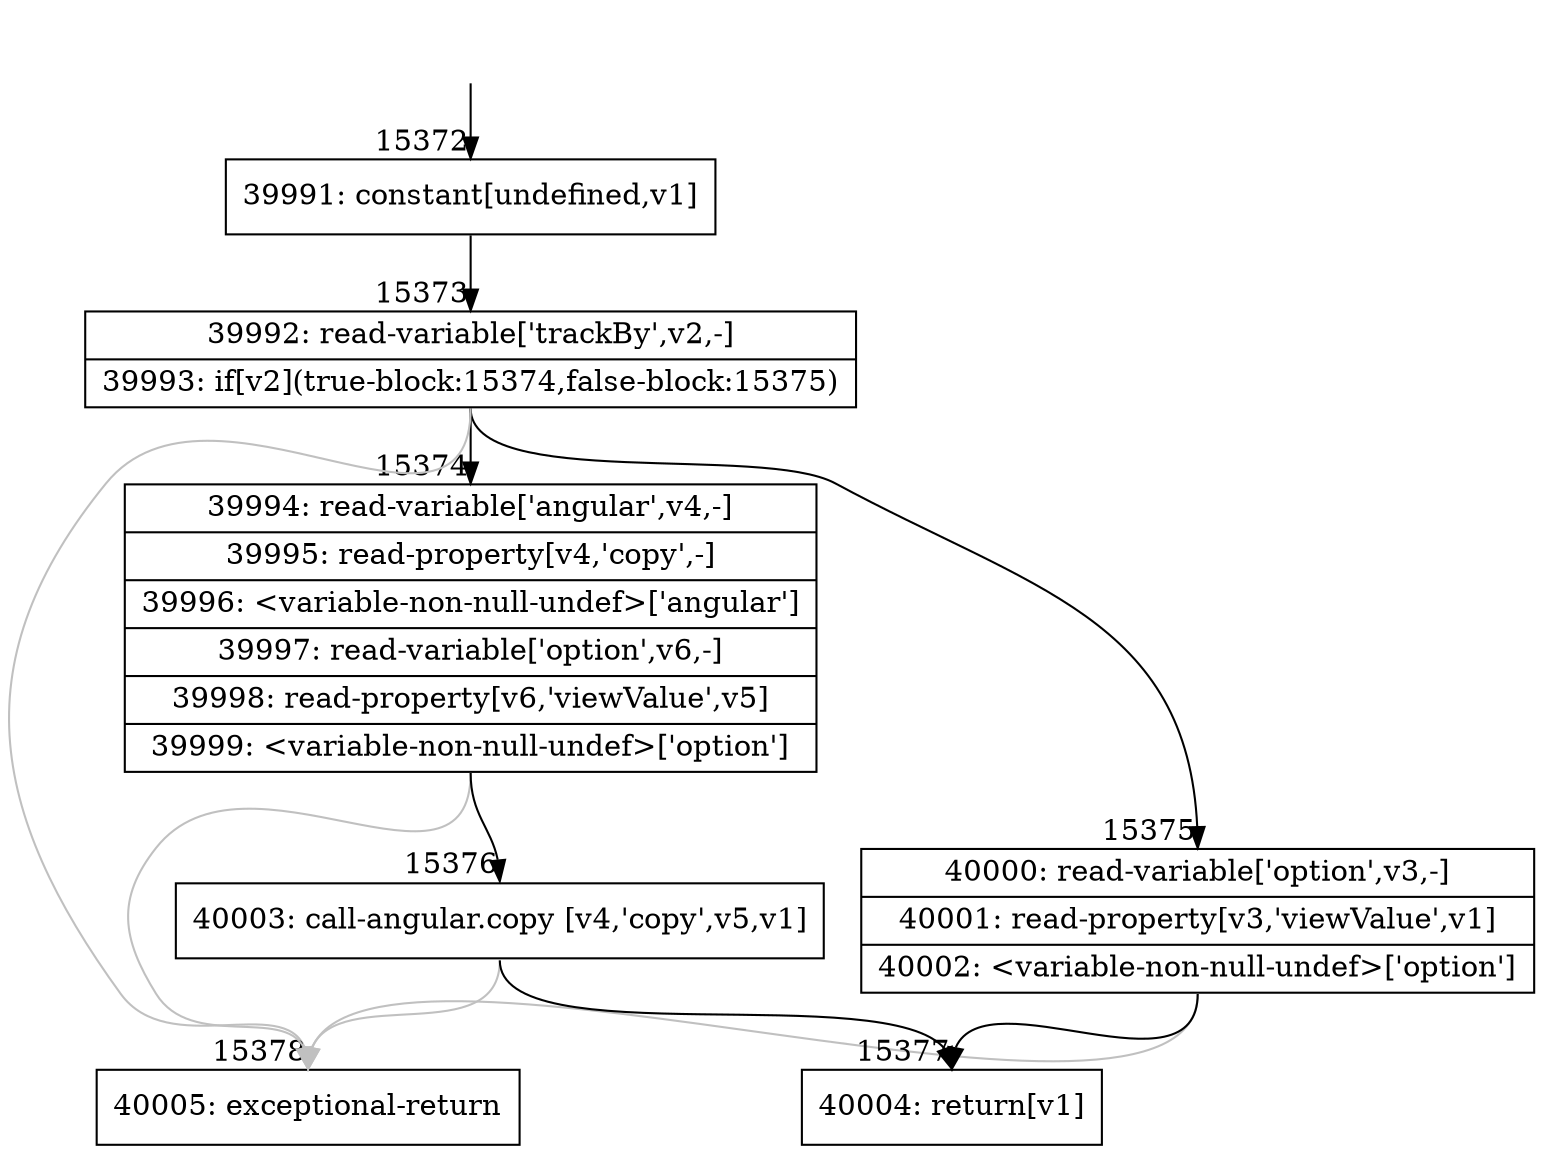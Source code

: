 digraph {
rankdir="TD"
BB_entry1240[shape=none,label=""];
BB_entry1240 -> BB15372 [tailport=s, headport=n, headlabel="    15372"]
BB15372 [shape=record label="{39991: constant[undefined,v1]}" ] 
BB15372 -> BB15373 [tailport=s, headport=n, headlabel="      15373"]
BB15373 [shape=record label="{39992: read-variable['trackBy',v2,-]|39993: if[v2](true-block:15374,false-block:15375)}" ] 
BB15373 -> BB15374 [tailport=s, headport=n, headlabel="      15374"]
BB15373 -> BB15375 [tailport=s, headport=n, headlabel="      15375"]
BB15373 -> BB15378 [tailport=s, headport=n, color=gray, headlabel="      15378"]
BB15374 [shape=record label="{39994: read-variable['angular',v4,-]|39995: read-property[v4,'copy',-]|39996: \<variable-non-null-undef\>['angular']|39997: read-variable['option',v6,-]|39998: read-property[v6,'viewValue',v5]|39999: \<variable-non-null-undef\>['option']}" ] 
BB15374 -> BB15376 [tailport=s, headport=n, headlabel="      15376"]
BB15374 -> BB15378 [tailport=s, headport=n, color=gray]
BB15375 [shape=record label="{40000: read-variable['option',v3,-]|40001: read-property[v3,'viewValue',v1]|40002: \<variable-non-null-undef\>['option']}" ] 
BB15375 -> BB15377 [tailport=s, headport=n, headlabel="      15377"]
BB15375 -> BB15378 [tailport=s, headport=n, color=gray]
BB15376 [shape=record label="{40003: call-angular.copy [v4,'copy',v5,v1]}" ] 
BB15376 -> BB15377 [tailport=s, headport=n]
BB15376 -> BB15378 [tailport=s, headport=n, color=gray]
BB15377 [shape=record label="{40004: return[v1]}" ] 
BB15378 [shape=record label="{40005: exceptional-return}" ] 
//#$~ 26105
}
